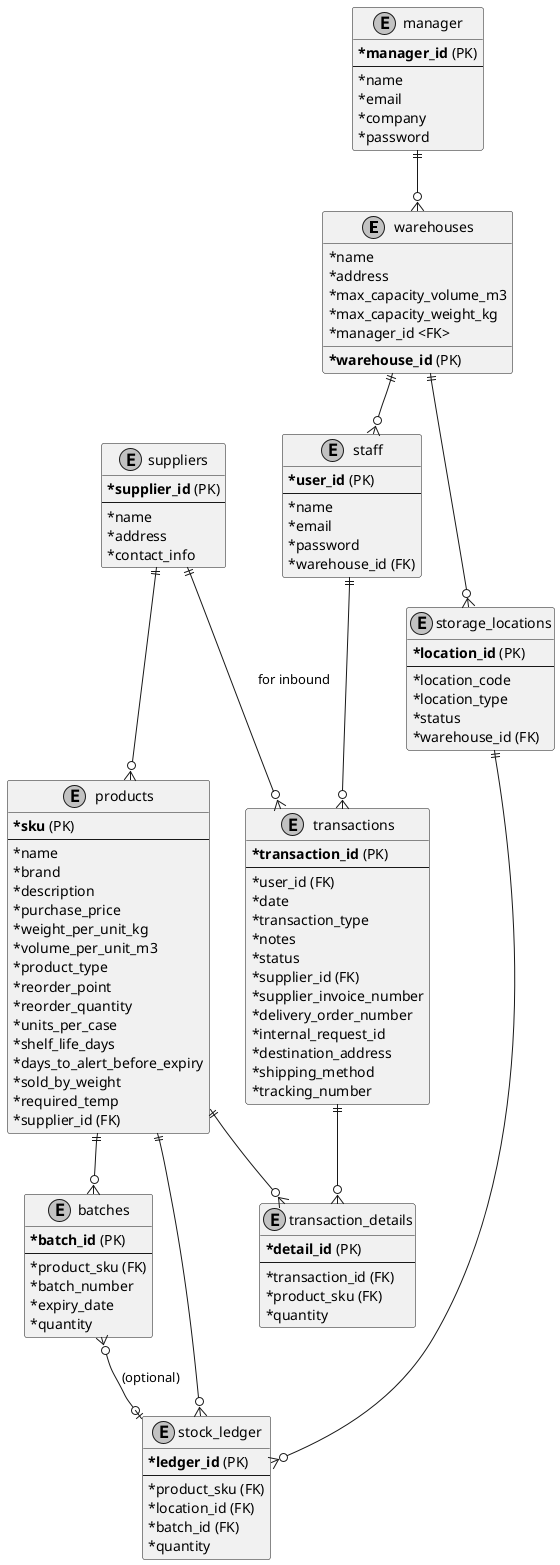 @startuml
skinparam monochrome true
skinparam shadowing false
skinparam classAttributeIconSize 0

' Entities (Tables)
entity warehouses {
  * **warehouse_id** (PK)
  * name
  * address
  * max_capacity_volume_m3
  * max_capacity_weight_kg
  * manager_id <FK>
}

entity staff {
  * **user_id** (PK)
  --
  * name
  * email
  * password
  * warehouse_id (FK)
}

entity manager {
  * **manager_id** (PK)
  --
  * name
  * email
  * company
  * password
}

entity suppliers {
  * **supplier_id** (PK)
  --
  * name
  * address
  * contact_info
}

entity products {
  * **sku** (PK)
  --
  * name
  * brand
  * description
  * purchase_price
  * weight_per_unit_kg
  * volume_per_unit_m3
  * product_type
  * reorder_point
  * reorder_quantity
  * units_per_case
  * shelf_life_days
  * days_to_alert_before_expiry
  * sold_by_weight
  * required_temp
  * supplier_id (FK)
}

entity batches {
  * **batch_id** (PK)
  --
  * product_sku (FK)
  * batch_number
  * expiry_date
  * quantity
}

entity storage_locations {
  * **location_id** (PK)
  --
  * location_code
  * location_type
  * status
  * warehouse_id (FK)
}

entity stock_ledger {
  * **ledger_id** (PK)
  --
  * product_sku (FK)
  * location_id (FK)
  * batch_id (FK)
  * quantity
}

entity transactions {
  * **transaction_id** (PK)
  --
  * user_id (FK)
  * date
  * transaction_type
  * notes
  * status
  * supplier_id (FK)
  * supplier_invoice_number
  * delivery_order_number
  * internal_request_id
  * destination_address
  * shipping_method
  * tracking_number
}

entity transaction_details {
  * **detail_id** (PK)
  --
  * transaction_id (FK)
  * product_sku (FK)
  * quantity
}


' Relationships
warehouses ||--o{ staff
warehouses ||--o{ storage_locations

suppliers ||--o{ products
suppliers ||--o{ transactions : "for inbound"

products ||--o{ batches
products ||--o{ transaction_details
products ||--o{ stock_ledger

storage_locations ||--o{ stock_ledger

batches }o--o| stock_ledger : "(optional)"

staff ||--o{ transactions

manager ||--o{ warehouses

transactions ||--o{ transaction_details
@enduml